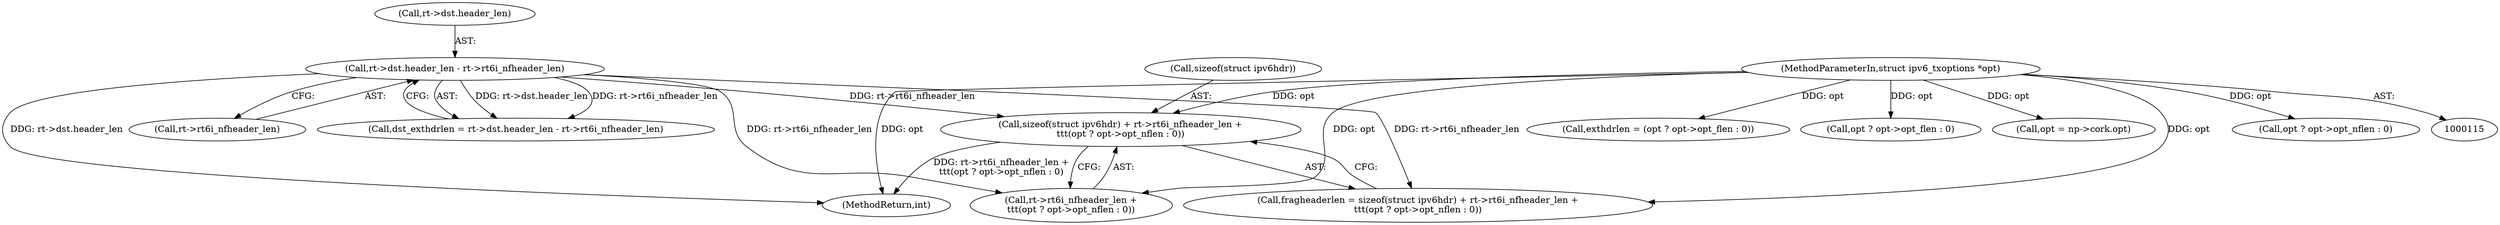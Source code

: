 digraph "0_linux_2811ebac2521ceac84f2bdae402455baa6a7fb47@API" {
"1000581" [label="(Call,sizeof(struct ipv6hdr) + rt->rt6i_nfheader_len +\n\t\t\t(opt ? opt->opt_nflen : 0))"];
"1000520" [label="(Call,rt->dst.header_len - rt->rt6i_nfheader_len)"];
"1000123" [label="(MethodParameterIn,struct ipv6_txoptions *opt)"];
"1000582" [label="(Call,sizeof(struct ipv6hdr))"];
"1000581" [label="(Call,sizeof(struct ipv6hdr) + rt->rt6i_nfheader_len +\n\t\t\t(opt ? opt->opt_nflen : 0))"];
"1000579" [label="(Call,fragheaderlen = sizeof(struct ipv6hdr) + rt->rt6i_nfheader_len +\n\t\t\t(opt ? opt->opt_nflen : 0))"];
"1000526" [label="(Call,rt->rt6i_nfheader_len)"];
"1000521" [label="(Call,rt->dst.header_len)"];
"1000504" [label="(Call,exthdrlen = (opt ? opt->opt_flen : 0))"];
"1000506" [label="(Call,opt ? opt->opt_flen : 0)"];
"1000518" [label="(Call,dst_exthdrlen = rt->dst.header_len - rt->rt6i_nfheader_len)"];
"1000550" [label="(Call,opt = np->cork.opt)"];
"1000520" [label="(Call,rt->dst.header_len - rt->rt6i_nfheader_len)"];
"1000584" [label="(Call,rt->rt6i_nfheader_len +\n\t\t\t(opt ? opt->opt_nflen : 0))"];
"1000123" [label="(MethodParameterIn,struct ipv6_txoptions *opt)"];
"1001333" [label="(MethodReturn,int)"];
"1000588" [label="(Call,opt ? opt->opt_nflen : 0)"];
"1000581" -> "1000579"  [label="AST: "];
"1000581" -> "1000584"  [label="CFG: "];
"1000582" -> "1000581"  [label="AST: "];
"1000584" -> "1000581"  [label="AST: "];
"1000579" -> "1000581"  [label="CFG: "];
"1000581" -> "1001333"  [label="DDG: rt->rt6i_nfheader_len +\n\t\t\t(opt ? opt->opt_nflen : 0)"];
"1000520" -> "1000581"  [label="DDG: rt->rt6i_nfheader_len"];
"1000123" -> "1000581"  [label="DDG: opt"];
"1000520" -> "1000518"  [label="AST: "];
"1000520" -> "1000526"  [label="CFG: "];
"1000521" -> "1000520"  [label="AST: "];
"1000526" -> "1000520"  [label="AST: "];
"1000518" -> "1000520"  [label="CFG: "];
"1000520" -> "1001333"  [label="DDG: rt->dst.header_len"];
"1000520" -> "1000518"  [label="DDG: rt->dst.header_len"];
"1000520" -> "1000518"  [label="DDG: rt->rt6i_nfheader_len"];
"1000520" -> "1000579"  [label="DDG: rt->rt6i_nfheader_len"];
"1000520" -> "1000584"  [label="DDG: rt->rt6i_nfheader_len"];
"1000123" -> "1000115"  [label="AST: "];
"1000123" -> "1001333"  [label="DDG: opt"];
"1000123" -> "1000504"  [label="DDG: opt"];
"1000123" -> "1000506"  [label="DDG: opt"];
"1000123" -> "1000550"  [label="DDG: opt"];
"1000123" -> "1000579"  [label="DDG: opt"];
"1000123" -> "1000584"  [label="DDG: opt"];
"1000123" -> "1000588"  [label="DDG: opt"];
}
